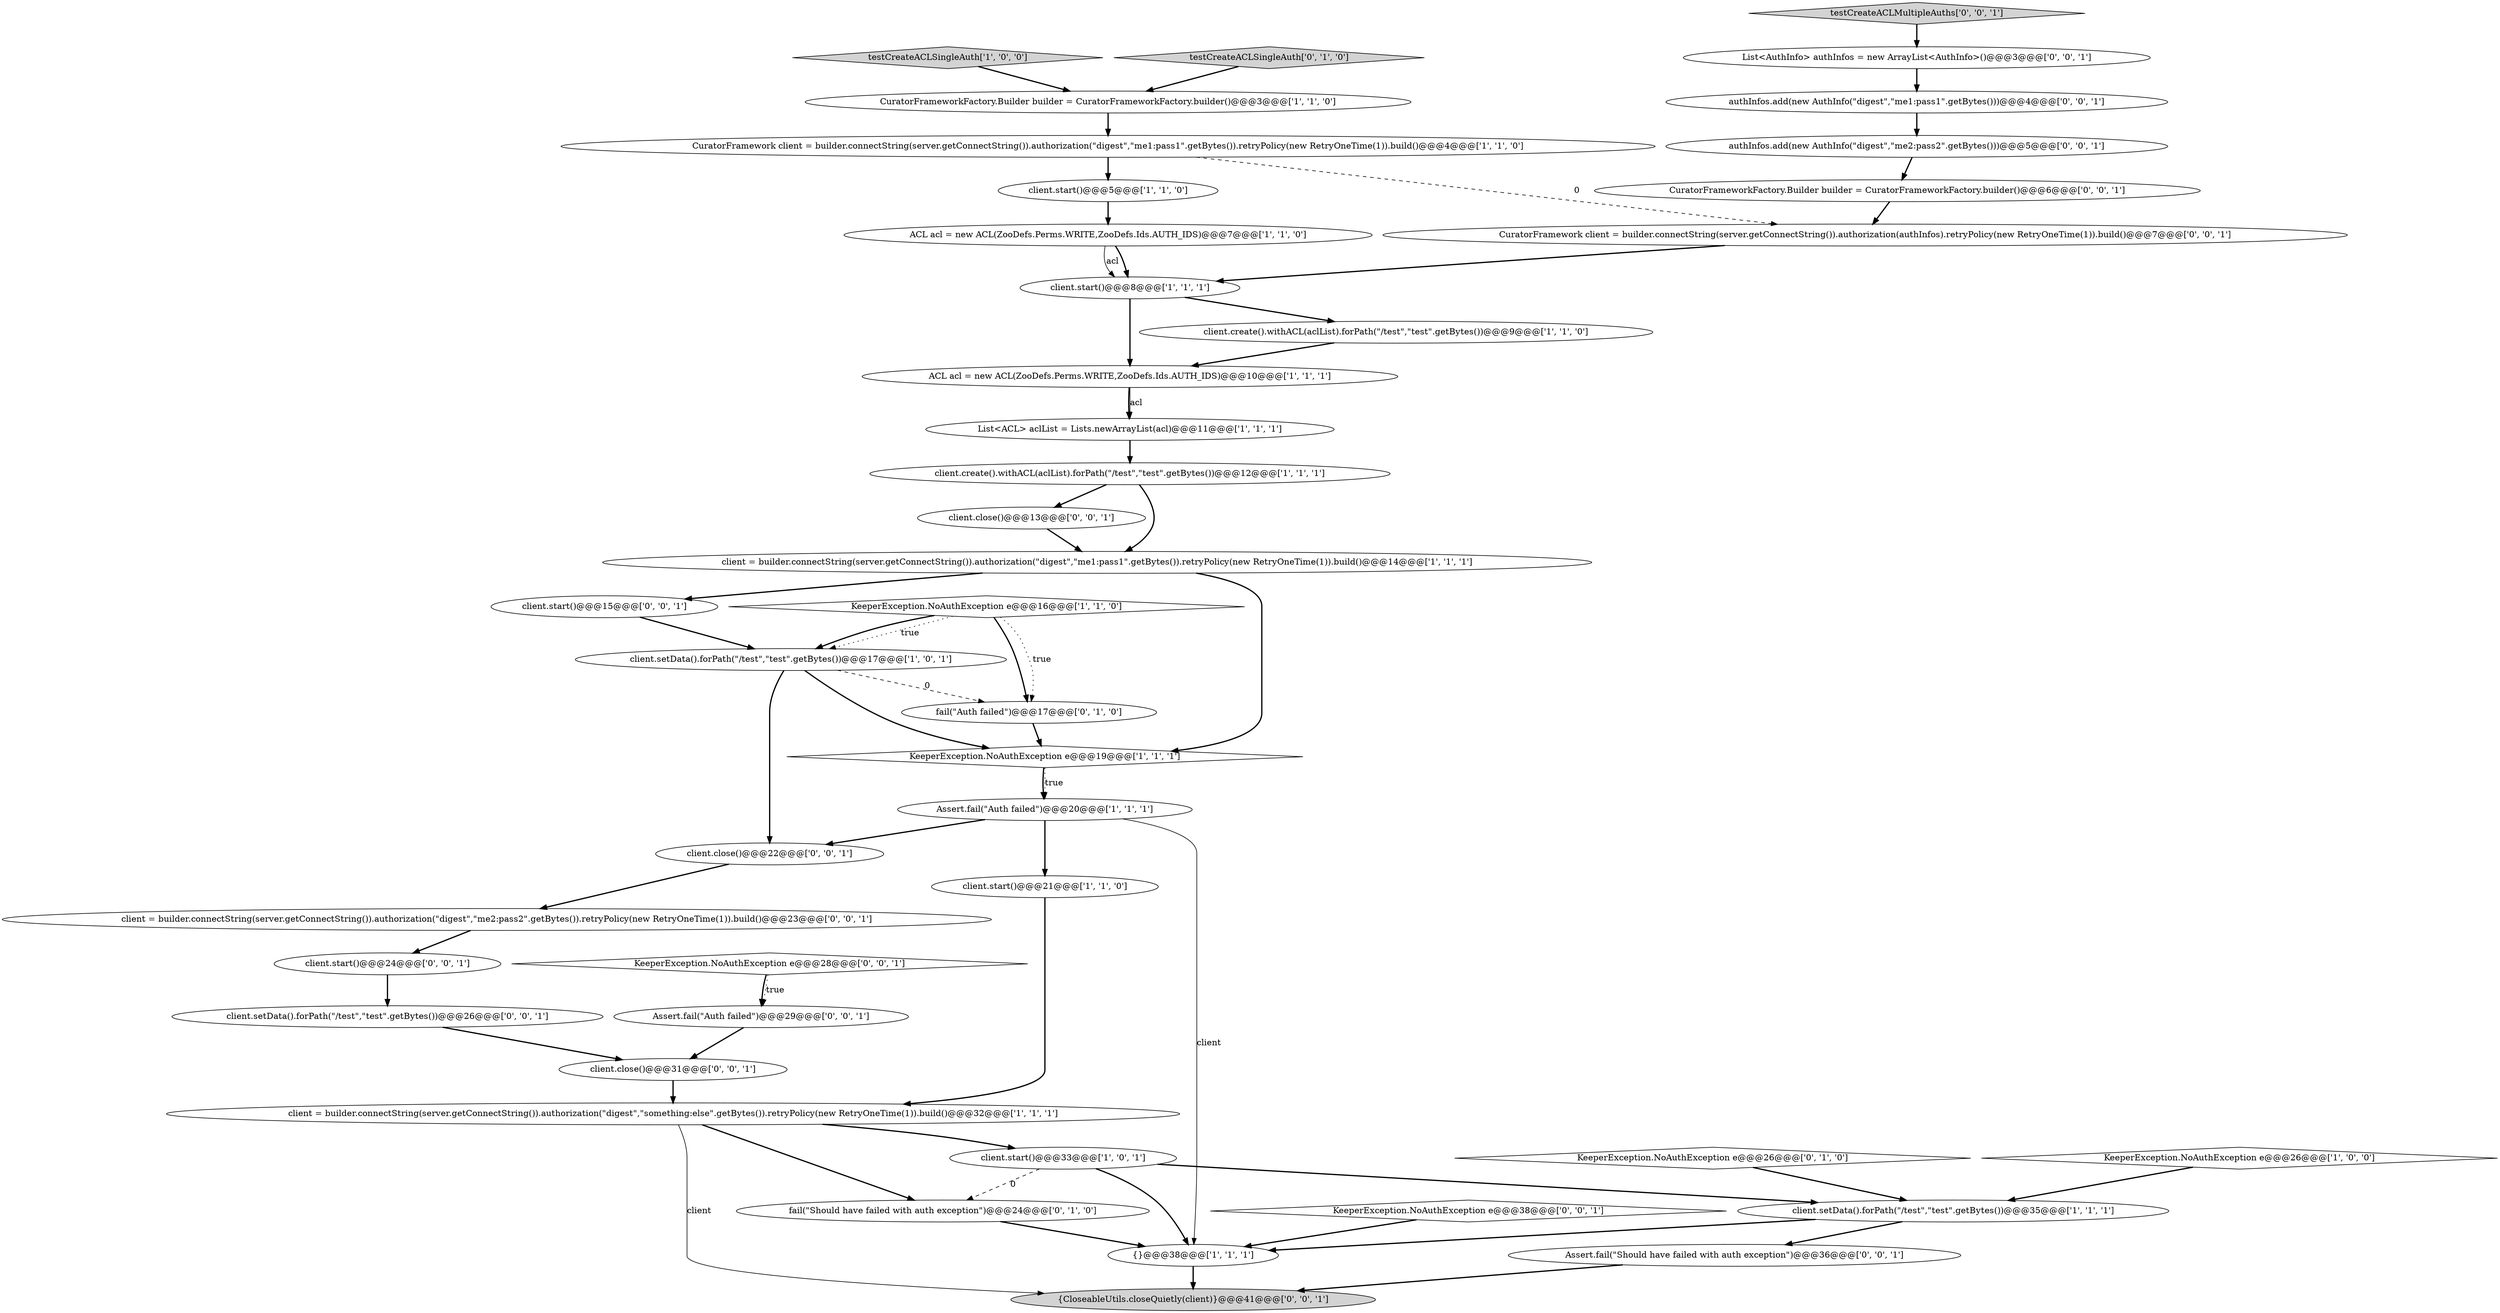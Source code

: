 digraph {
39 [style = filled, label = "authInfos.add(new AuthInfo(\"digest\",\"me2:pass2\".getBytes()))@@@5@@@['0', '0', '1']", fillcolor = white, shape = ellipse image = "AAA0AAABBB3BBB"];
6 [style = filled, label = "client.setData().forPath(\"/test\",\"test\".getBytes())@@@17@@@['1', '0', '1']", fillcolor = white, shape = ellipse image = "AAA0AAABBB1BBB"];
0 [style = filled, label = "CuratorFrameworkFactory.Builder builder = CuratorFrameworkFactory.builder()@@@3@@@['1', '1', '0']", fillcolor = white, shape = ellipse image = "AAA0AAABBB1BBB"];
21 [style = filled, label = "testCreateACLSingleAuth['0', '1', '0']", fillcolor = lightgray, shape = diamond image = "AAA0AAABBB2BBB"];
32 [style = filled, label = "Assert.fail(\"Should have failed with auth exception\")@@@36@@@['0', '0', '1']", fillcolor = white, shape = ellipse image = "AAA0AAABBB3BBB"];
12 [style = filled, label = "{}@@@38@@@['1', '1', '1']", fillcolor = white, shape = ellipse image = "AAA0AAABBB1BBB"];
23 [style = filled, label = "fail(\"Should have failed with auth exception\")@@@24@@@['0', '1', '0']", fillcolor = white, shape = ellipse image = "AAA1AAABBB2BBB"];
20 [style = filled, label = "client.start()@@@8@@@['1', '1', '1']", fillcolor = white, shape = ellipse image = "AAA0AAABBB1BBB"];
35 [style = filled, label = "client.setData().forPath(\"/test\",\"test\".getBytes())@@@26@@@['0', '0', '1']", fillcolor = white, shape = ellipse image = "AAA0AAABBB3BBB"];
14 [style = filled, label = "client.start()@@@5@@@['1', '1', '0']", fillcolor = white, shape = ellipse image = "AAA0AAABBB1BBB"];
4 [style = filled, label = "KeeperException.NoAuthException e@@@19@@@['1', '1', '1']", fillcolor = white, shape = diamond image = "AAA0AAABBB1BBB"];
9 [style = filled, label = "client = builder.connectString(server.getConnectString()).authorization(\"digest\",\"something:else\".getBytes()).retryPolicy(new RetryOneTime(1)).build()@@@32@@@['1', '1', '1']", fillcolor = white, shape = ellipse image = "AAA0AAABBB1BBB"];
34 [style = filled, label = "authInfos.add(new AuthInfo(\"digest\",\"me1:pass1\".getBytes()))@@@4@@@['0', '0', '1']", fillcolor = white, shape = ellipse image = "AAA0AAABBB3BBB"];
40 [style = filled, label = "Assert.fail(\"Auth failed\")@@@29@@@['0', '0', '1']", fillcolor = white, shape = ellipse image = "AAA0AAABBB3BBB"];
13 [style = filled, label = "CuratorFramework client = builder.connectString(server.getConnectString()).authorization(\"digest\",\"me1:pass1\".getBytes()).retryPolicy(new RetryOneTime(1)).build()@@@4@@@['1', '1', '0']", fillcolor = white, shape = ellipse image = "AAA0AAABBB1BBB"];
3 [style = filled, label = "ACL acl = new ACL(ZooDefs.Perms.WRITE,ZooDefs.Ids.AUTH_IDS)@@@10@@@['1', '1', '1']", fillcolor = white, shape = ellipse image = "AAA0AAABBB1BBB"];
36 [style = filled, label = "CuratorFrameworkFactory.Builder builder = CuratorFrameworkFactory.builder()@@@6@@@['0', '0', '1']", fillcolor = white, shape = ellipse image = "AAA0AAABBB3BBB"];
42 [style = filled, label = "{CloseableUtils.closeQuietly(client)}@@@41@@@['0', '0', '1']", fillcolor = lightgray, shape = ellipse image = "AAA0AAABBB3BBB"];
41 [style = filled, label = "client.close()@@@13@@@['0', '0', '1']", fillcolor = white, shape = ellipse image = "AAA0AAABBB3BBB"];
2 [style = filled, label = "ACL acl = new ACL(ZooDefs.Perms.WRITE,ZooDefs.Ids.AUTH_IDS)@@@7@@@['1', '1', '0']", fillcolor = white, shape = ellipse image = "AAA0AAABBB1BBB"];
10 [style = filled, label = "KeeperException.NoAuthException e@@@26@@@['1', '0', '0']", fillcolor = white, shape = diamond image = "AAA0AAABBB1BBB"];
33 [style = filled, label = "client.close()@@@31@@@['0', '0', '1']", fillcolor = white, shape = ellipse image = "AAA0AAABBB3BBB"];
26 [style = filled, label = "List<AuthInfo> authInfos = new ArrayList<AuthInfo>()@@@3@@@['0', '0', '1']", fillcolor = white, shape = ellipse image = "AAA0AAABBB3BBB"];
7 [style = filled, label = "client.create().withACL(aclList).forPath(\"/test\",\"test\".getBytes())@@@12@@@['1', '1', '1']", fillcolor = white, shape = ellipse image = "AAA0AAABBB1BBB"];
25 [style = filled, label = "CuratorFramework client = builder.connectString(server.getConnectString()).authorization(authInfos).retryPolicy(new RetryOneTime(1)).build()@@@7@@@['0', '0', '1']", fillcolor = white, shape = ellipse image = "AAA0AAABBB3BBB"];
5 [style = filled, label = "client.start()@@@33@@@['1', '0', '1']", fillcolor = white, shape = ellipse image = "AAA0AAABBB1BBB"];
24 [style = filled, label = "fail(\"Auth failed\")@@@17@@@['0', '1', '0']", fillcolor = white, shape = ellipse image = "AAA1AAABBB2BBB"];
18 [style = filled, label = "KeeperException.NoAuthException e@@@16@@@['1', '1', '0']", fillcolor = white, shape = diamond image = "AAA0AAABBB1BBB"];
37 [style = filled, label = "client.start()@@@15@@@['0', '0', '1']", fillcolor = white, shape = ellipse image = "AAA0AAABBB3BBB"];
8 [style = filled, label = "client = builder.connectString(server.getConnectString()).authorization(\"digest\",\"me1:pass1\".getBytes()).retryPolicy(new RetryOneTime(1)).build()@@@14@@@['1', '1', '1']", fillcolor = white, shape = ellipse image = "AAA0AAABBB1BBB"];
17 [style = filled, label = "client.start()@@@21@@@['1', '1', '0']", fillcolor = white, shape = ellipse image = "AAA0AAABBB1BBB"];
30 [style = filled, label = "KeeperException.NoAuthException e@@@28@@@['0', '0', '1']", fillcolor = white, shape = diamond image = "AAA0AAABBB3BBB"];
38 [style = filled, label = "testCreateACLMultipleAuths['0', '0', '1']", fillcolor = lightgray, shape = diamond image = "AAA0AAABBB3BBB"];
28 [style = filled, label = "client.start()@@@24@@@['0', '0', '1']", fillcolor = white, shape = ellipse image = "AAA0AAABBB3BBB"];
16 [style = filled, label = "testCreateACLSingleAuth['1', '0', '0']", fillcolor = lightgray, shape = diamond image = "AAA0AAABBB1BBB"];
1 [style = filled, label = "List<ACL> aclList = Lists.newArrayList(acl)@@@11@@@['1', '1', '1']", fillcolor = white, shape = ellipse image = "AAA0AAABBB1BBB"];
27 [style = filled, label = "client.close()@@@22@@@['0', '0', '1']", fillcolor = white, shape = ellipse image = "AAA0AAABBB3BBB"];
15 [style = filled, label = "client.create().withACL(aclList).forPath(\"/test\",\"test\".getBytes())@@@9@@@['1', '1', '0']", fillcolor = white, shape = ellipse image = "AAA0AAABBB1BBB"];
31 [style = filled, label = "client = builder.connectString(server.getConnectString()).authorization(\"digest\",\"me2:pass2\".getBytes()).retryPolicy(new RetryOneTime(1)).build()@@@23@@@['0', '0', '1']", fillcolor = white, shape = ellipse image = "AAA0AAABBB3BBB"];
22 [style = filled, label = "KeeperException.NoAuthException e@@@26@@@['0', '1', '0']", fillcolor = white, shape = diamond image = "AAA0AAABBB2BBB"];
19 [style = filled, label = "client.setData().forPath(\"/test\",\"test\".getBytes())@@@35@@@['1', '1', '1']", fillcolor = white, shape = ellipse image = "AAA0AAABBB1BBB"];
11 [style = filled, label = "Assert.fail(\"Auth failed\")@@@20@@@['1', '1', '1']", fillcolor = white, shape = ellipse image = "AAA0AAABBB1BBB"];
29 [style = filled, label = "KeeperException.NoAuthException e@@@38@@@['0', '0', '1']", fillcolor = white, shape = diamond image = "AAA0AAABBB3BBB"];
38->26 [style = bold, label=""];
22->19 [style = bold, label=""];
35->33 [style = bold, label=""];
5->19 [style = bold, label=""];
9->42 [style = solid, label="client"];
20->3 [style = bold, label=""];
7->8 [style = bold, label=""];
28->35 [style = bold, label=""];
6->4 [style = bold, label=""];
8->4 [style = bold, label=""];
18->24 [style = bold, label=""];
25->20 [style = bold, label=""];
4->11 [style = bold, label=""];
20->15 [style = bold, label=""];
24->4 [style = bold, label=""];
16->0 [style = bold, label=""];
8->37 [style = bold, label=""];
19->32 [style = bold, label=""];
4->11 [style = dotted, label="true"];
40->33 [style = bold, label=""];
11->17 [style = bold, label=""];
0->13 [style = bold, label=""];
11->12 [style = solid, label="client"];
3->1 [style = bold, label=""];
10->19 [style = bold, label=""];
6->27 [style = bold, label=""];
32->42 [style = bold, label=""];
11->27 [style = bold, label=""];
18->6 [style = dotted, label="true"];
39->36 [style = bold, label=""];
7->41 [style = bold, label=""];
12->42 [style = bold, label=""];
13->25 [style = dashed, label="0"];
23->12 [style = bold, label=""];
26->34 [style = bold, label=""];
5->23 [style = dashed, label="0"];
2->20 [style = bold, label=""];
37->6 [style = bold, label=""];
17->9 [style = bold, label=""];
6->24 [style = dashed, label="0"];
41->8 [style = bold, label=""];
2->20 [style = solid, label="acl"];
18->24 [style = dotted, label="true"];
15->3 [style = bold, label=""];
33->9 [style = bold, label=""];
14->2 [style = bold, label=""];
30->40 [style = bold, label=""];
5->12 [style = bold, label=""];
9->23 [style = bold, label=""];
29->12 [style = bold, label=""];
34->39 [style = bold, label=""];
1->7 [style = bold, label=""];
13->14 [style = bold, label=""];
21->0 [style = bold, label=""];
31->28 [style = bold, label=""];
19->12 [style = bold, label=""];
9->5 [style = bold, label=""];
27->31 [style = bold, label=""];
18->6 [style = bold, label=""];
3->1 [style = solid, label="acl"];
36->25 [style = bold, label=""];
30->40 [style = dotted, label="true"];
}
